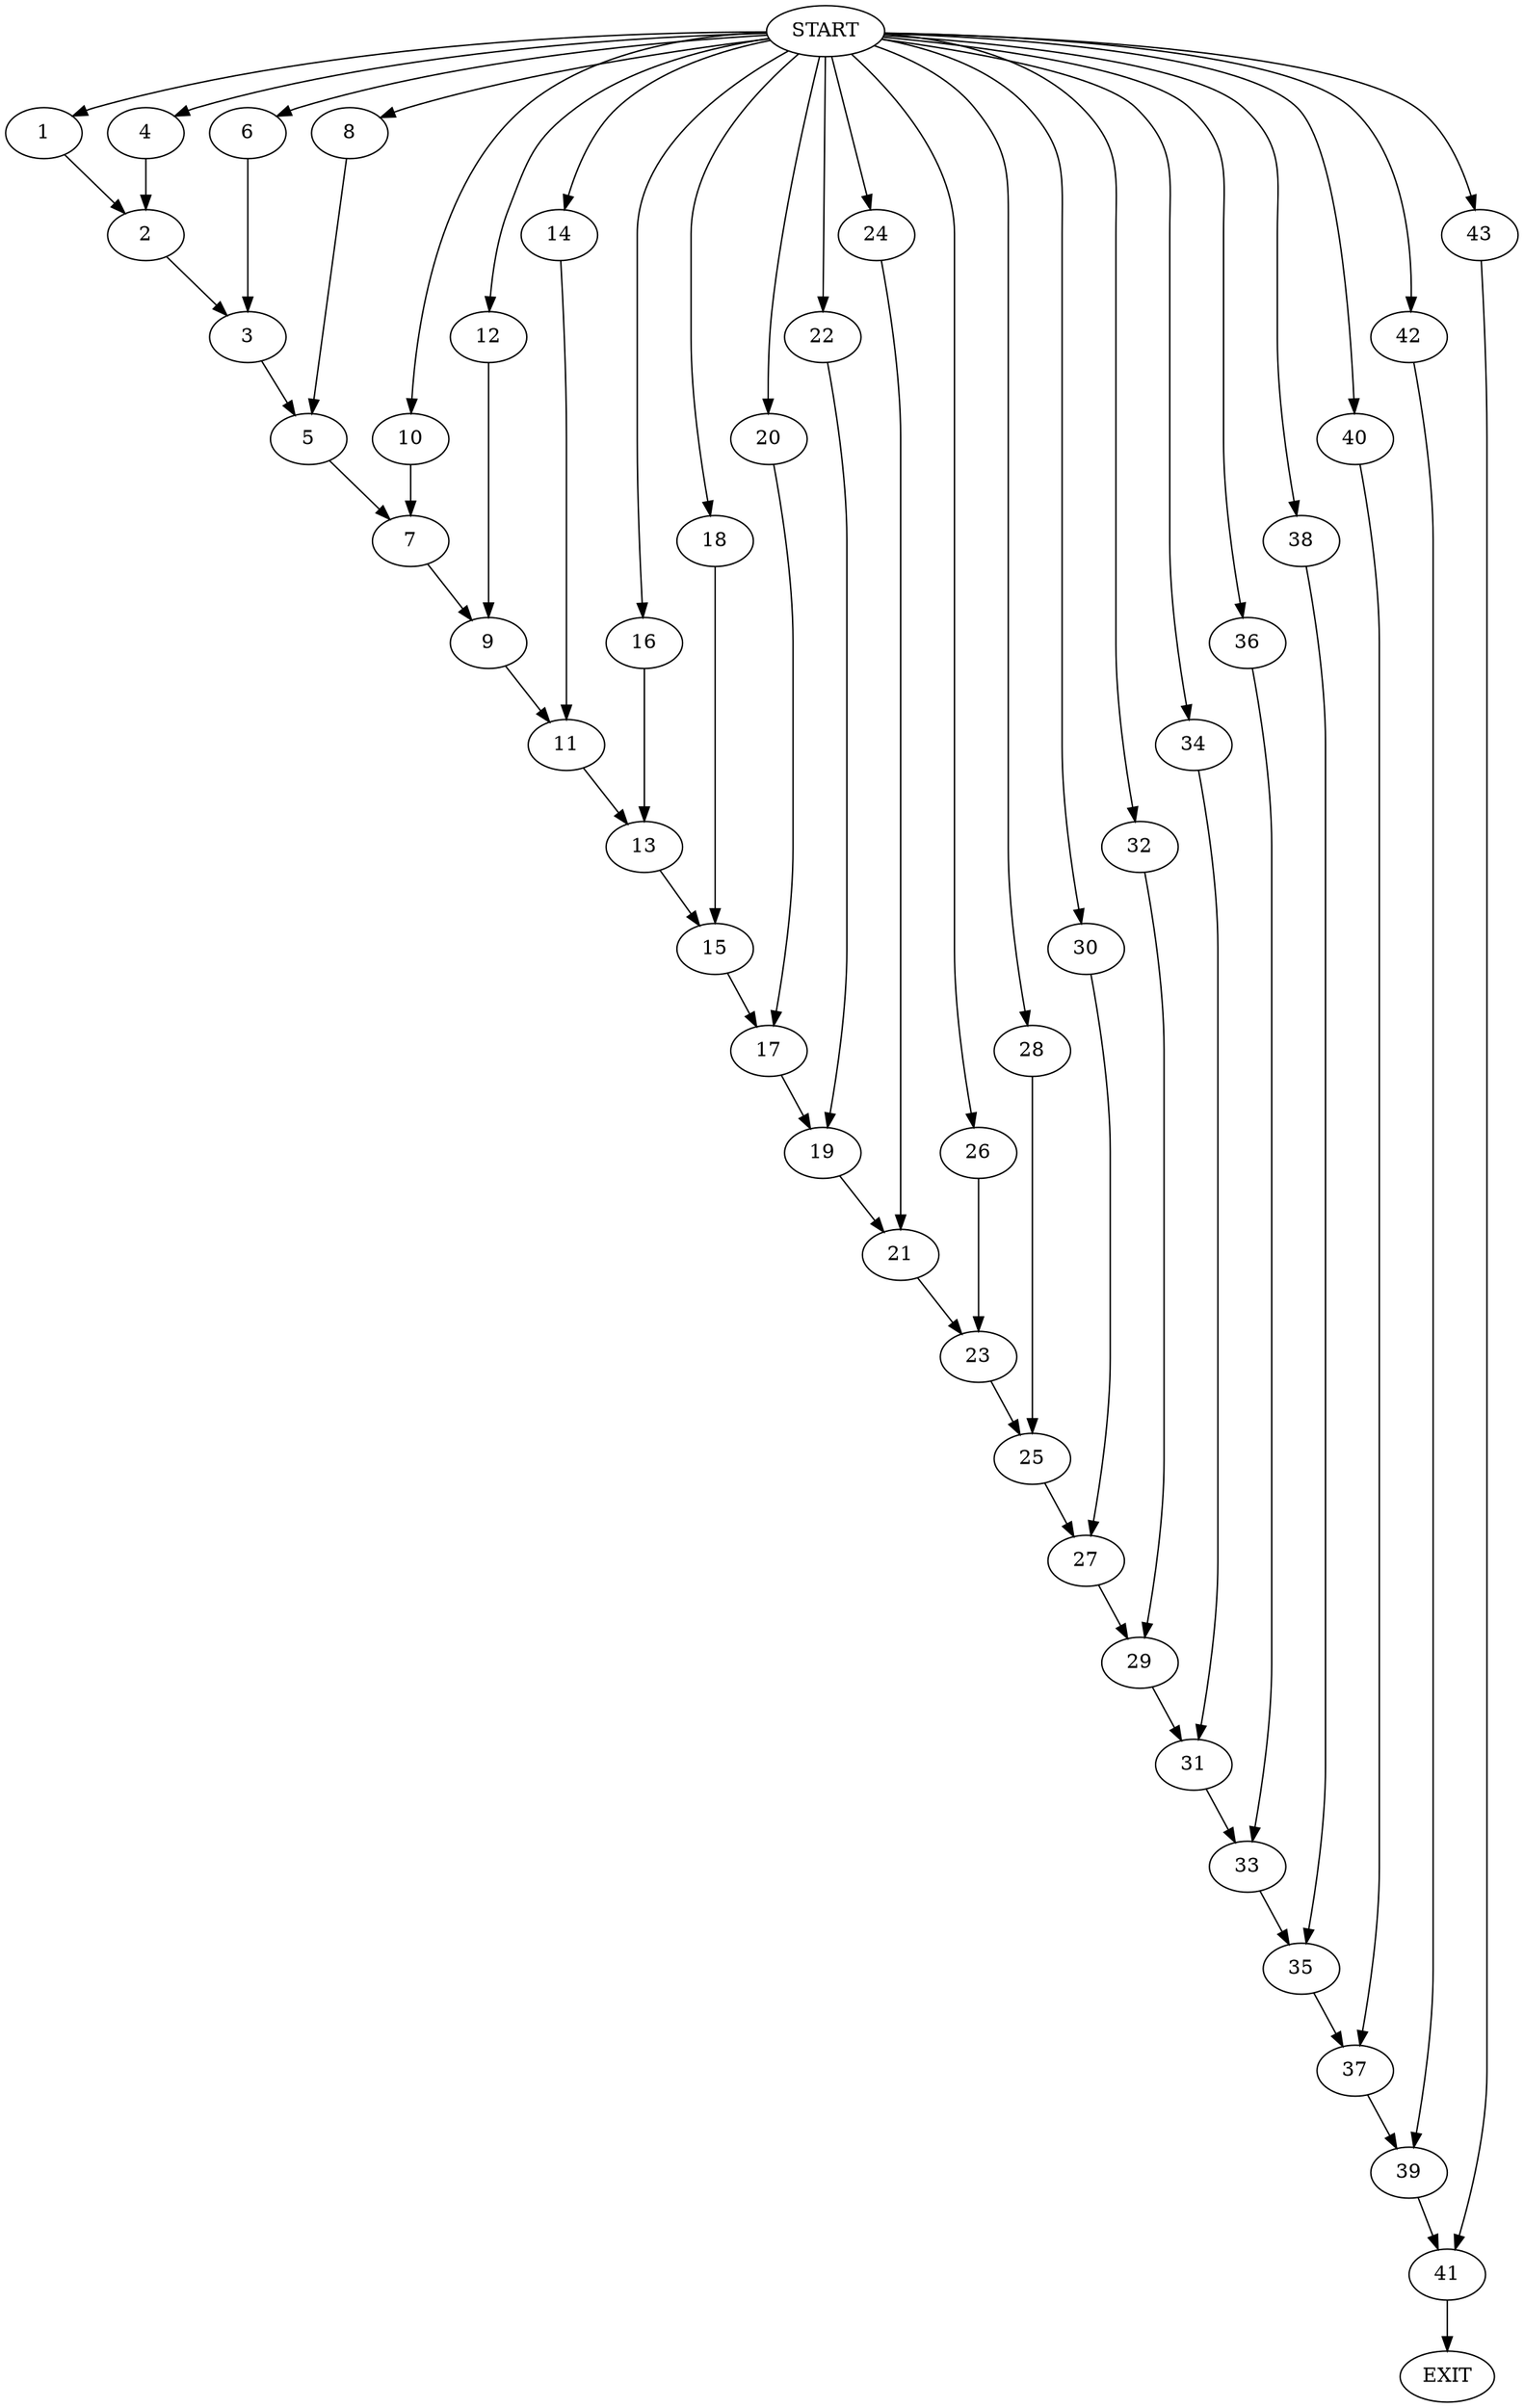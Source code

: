 digraph {
0 [label="START"]
44 [label="EXIT"]
0 -> 1
1 -> 2
2 -> 3
0 -> 4
4 -> 2
3 -> 5
0 -> 6
6 -> 3
5 -> 7
0 -> 8
8 -> 5
7 -> 9
0 -> 10
10 -> 7
9 -> 11
0 -> 12
12 -> 9
11 -> 13
0 -> 14
14 -> 11
13 -> 15
0 -> 16
16 -> 13
15 -> 17
0 -> 18
18 -> 15
17 -> 19
0 -> 20
20 -> 17
19 -> 21
0 -> 22
22 -> 19
21 -> 23
0 -> 24
24 -> 21
23 -> 25
0 -> 26
26 -> 23
25 -> 27
0 -> 28
28 -> 25
27 -> 29
0 -> 30
30 -> 27
29 -> 31
0 -> 32
32 -> 29
31 -> 33
0 -> 34
34 -> 31
33 -> 35
0 -> 36
36 -> 33
35 -> 37
0 -> 38
38 -> 35
37 -> 39
0 -> 40
40 -> 37
39 -> 41
0 -> 42
42 -> 39
41 -> 44
0 -> 43
43 -> 41
}
